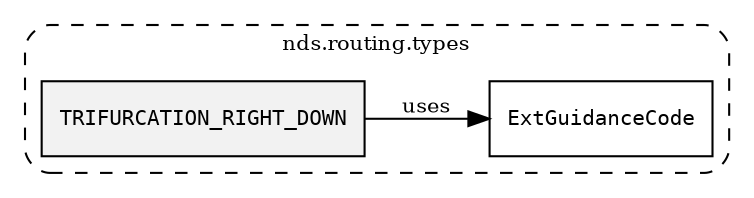 /**
 * This dot file creates symbol collaboration diagram for TRIFURCATION_RIGHT_DOWN.
 */
digraph ZSERIO
{
    node [shape=box, fontsize=10];
    rankdir="LR";
    fontsize=10;
    tooltip="TRIFURCATION_RIGHT_DOWN collaboration diagram";

    subgraph "cluster_nds.routing.types"
    {
        style="dashed, rounded";
        label="nds.routing.types";
        tooltip="Package nds.routing.types";
        href="../../../content/packages/nds.routing.types.html#Package-nds-routing-types";
        target="_parent";

        "TRIFURCATION_RIGHT_DOWN" [style="filled", fillcolor="#0000000D", target="_parent", label=<<font face="monospace"><table align="center" border="0" cellspacing="0" cellpadding="0"><tr><td href="../../../content/packages/nds.routing.types.html#Constant-TRIFURCATION_RIGHT_DOWN" title="Constant defined in nds.routing.types">TRIFURCATION_RIGHT_DOWN</td></tr></table></font>>];
        "ExtGuidanceCode" [target="_parent", label=<<font face="monospace"><table align="center" border="0" cellspacing="0" cellpadding="0"><tr><td href="../../../content/packages/nds.routing.types.html#Subtype-ExtGuidanceCode" title="Subtype defined in nds.routing.types">ExtGuidanceCode</td></tr></table></font>>];
    }

    "TRIFURCATION_RIGHT_DOWN" -> "ExtGuidanceCode" [label="uses", fontsize=10];
}
